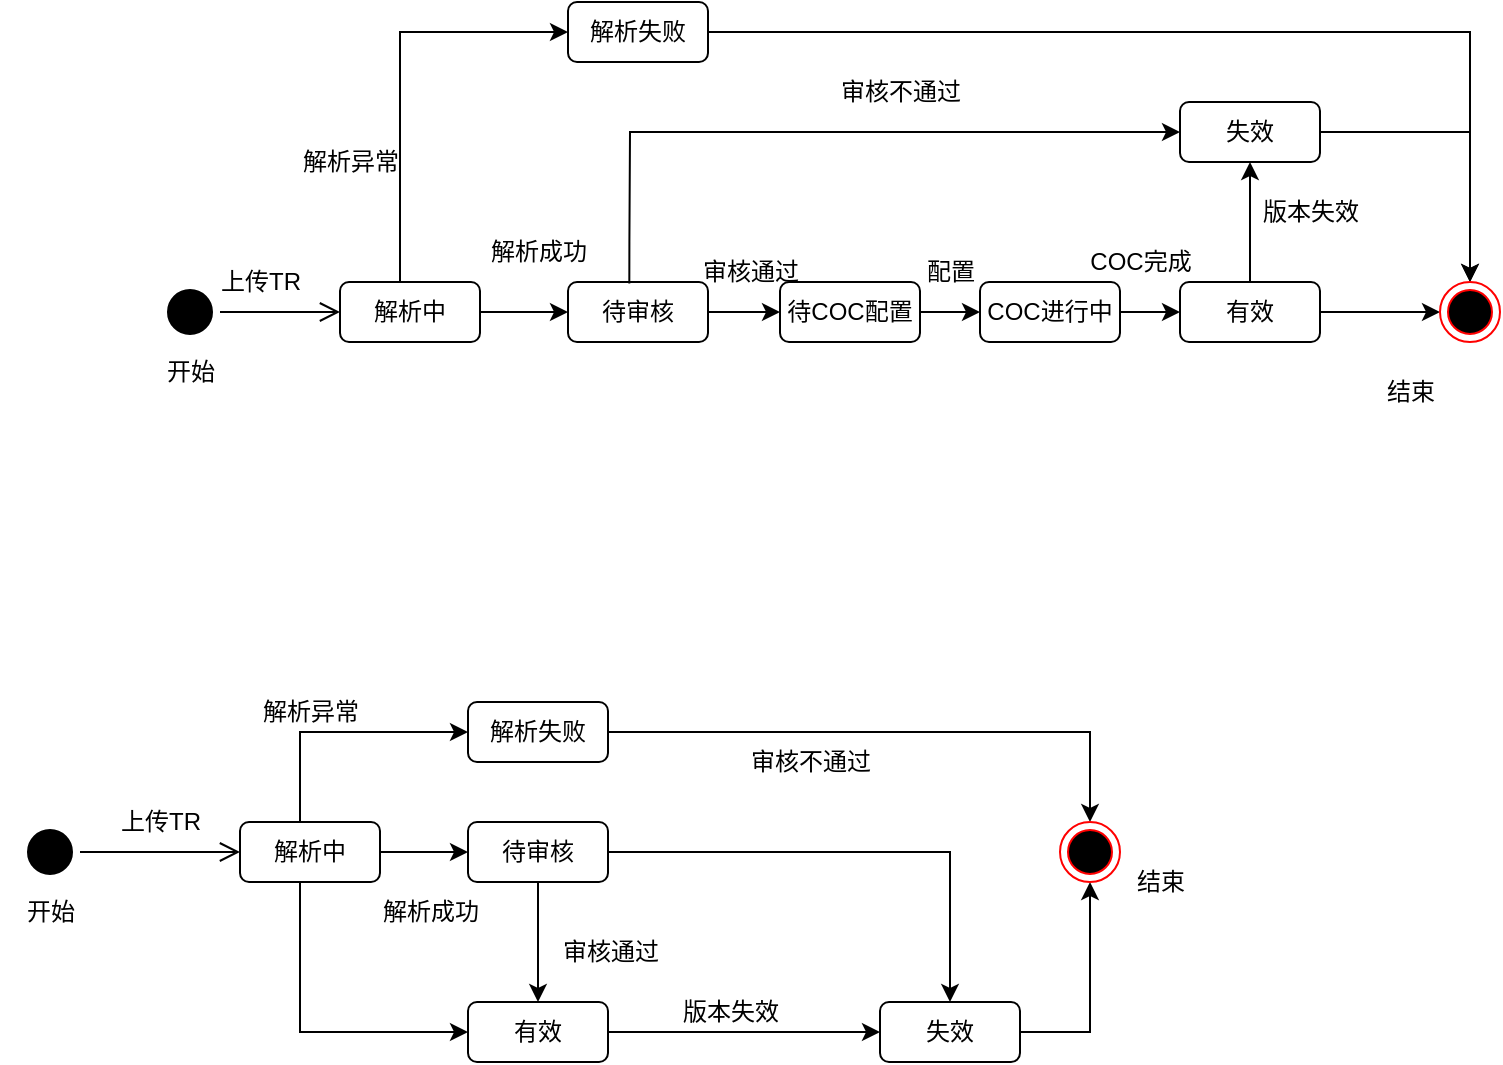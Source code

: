 <mxfile version="20.7.4" type="github">
  <diagram id="GGh0PMK7TENtvQgCUDVG" name="第 1 页">
    <mxGraphModel dx="724" dy="357" grid="1" gridSize="10" guides="1" tooltips="1" connect="1" arrows="1" fold="1" page="1" pageScale="1" pageWidth="827" pageHeight="1169" math="0" shadow="0">
      <root>
        <mxCell id="0" />
        <mxCell id="1" parent="0" />
        <mxCell id="SIEWy0c5TQ75hRiFOTAF-9" style="edgeStyle=orthogonalEdgeStyle;rounded=0;orthogonalLoop=1;jettySize=auto;html=1;strokeColor=#000000;" edge="1" parent="1" source="SIEWy0c5TQ75hRiFOTAF-1" target="SIEWy0c5TQ75hRiFOTAF-8">
          <mxGeometry relative="1" as="geometry" />
        </mxCell>
        <mxCell id="SIEWy0c5TQ75hRiFOTAF-12" style="edgeStyle=orthogonalEdgeStyle;rounded=0;orthogonalLoop=1;jettySize=auto;html=1;entryX=0;entryY=0.5;entryDx=0;entryDy=0;strokeColor=#000000;" edge="1" parent="1" source="SIEWy0c5TQ75hRiFOTAF-1" target="SIEWy0c5TQ75hRiFOTAF-11">
          <mxGeometry relative="1" as="geometry">
            <Array as="points">
              <mxPoint x="260" y="75" />
            </Array>
          </mxGeometry>
        </mxCell>
        <mxCell id="SIEWy0c5TQ75hRiFOTAF-1" value="解析中" style="rounded=1;whiteSpace=wrap;html=1;" vertex="1" parent="1">
          <mxGeometry x="230" y="200" width="70" height="30" as="geometry" />
        </mxCell>
        <mxCell id="SIEWy0c5TQ75hRiFOTAF-4" value="" style="ellipse;html=1;shape=startState;fillColor=#000000;strokeColor=#000000;" vertex="1" parent="1">
          <mxGeometry x="140" y="200" width="30" height="30" as="geometry" />
        </mxCell>
        <mxCell id="SIEWy0c5TQ75hRiFOTAF-5" value="" style="edgeStyle=orthogonalEdgeStyle;html=1;verticalAlign=bottom;endArrow=open;endSize=8;strokeColor=#000000;rounded=0;entryX=0;entryY=0.5;entryDx=0;entryDy=0;" edge="1" source="SIEWy0c5TQ75hRiFOTAF-4" parent="1" target="SIEWy0c5TQ75hRiFOTAF-1">
          <mxGeometry relative="1" as="geometry">
            <mxPoint x="230" y="225" as="targetPoint" />
          </mxGeometry>
        </mxCell>
        <mxCell id="SIEWy0c5TQ75hRiFOTAF-7" value="上传TR" style="text;html=1;align=center;verticalAlign=middle;resizable=0;points=[];autosize=1;strokeColor=none;fillColor=none;" vertex="1" parent="1">
          <mxGeometry x="160" y="185" width="60" height="30" as="geometry" />
        </mxCell>
        <mxCell id="SIEWy0c5TQ75hRiFOTAF-13" style="edgeStyle=orthogonalEdgeStyle;rounded=0;orthogonalLoop=1;jettySize=auto;html=1;entryX=0;entryY=0.5;entryDx=0;entryDy=0;strokeColor=#000000;" edge="1" parent="1" source="SIEWy0c5TQ75hRiFOTAF-8" target="SIEWy0c5TQ75hRiFOTAF-10">
          <mxGeometry relative="1" as="geometry" />
        </mxCell>
        <mxCell id="SIEWy0c5TQ75hRiFOTAF-8" value="待审核" style="rounded=1;whiteSpace=wrap;html=1;" vertex="1" parent="1">
          <mxGeometry x="344" y="200" width="70" height="30" as="geometry" />
        </mxCell>
        <mxCell id="SIEWy0c5TQ75hRiFOTAF-20" style="edgeStyle=orthogonalEdgeStyle;rounded=0;orthogonalLoop=1;jettySize=auto;html=1;strokeColor=#000000;" edge="1" parent="1" source="SIEWy0c5TQ75hRiFOTAF-10" target="SIEWy0c5TQ75hRiFOTAF-19">
          <mxGeometry relative="1" as="geometry" />
        </mxCell>
        <mxCell id="SIEWy0c5TQ75hRiFOTAF-10" value="待COC配置" style="rounded=1;whiteSpace=wrap;html=1;" vertex="1" parent="1">
          <mxGeometry x="450" y="200" width="70" height="30" as="geometry" />
        </mxCell>
        <mxCell id="SIEWy0c5TQ75hRiFOTAF-28" style="edgeStyle=orthogonalEdgeStyle;rounded=0;orthogonalLoop=1;jettySize=auto;html=1;strokeColor=#000000;" edge="1" parent="1" source="SIEWy0c5TQ75hRiFOTAF-11" target="SIEWy0c5TQ75hRiFOTAF-24">
          <mxGeometry relative="1" as="geometry" />
        </mxCell>
        <mxCell id="SIEWy0c5TQ75hRiFOTAF-11" value="解析失败" style="rounded=1;whiteSpace=wrap;html=1;" vertex="1" parent="1">
          <mxGeometry x="344" y="60" width="70" height="30" as="geometry" />
        </mxCell>
        <mxCell id="SIEWy0c5TQ75hRiFOTAF-67" style="edgeStyle=orthogonalEdgeStyle;rounded=0;orthogonalLoop=1;jettySize=auto;html=1;entryX=0;entryY=0.5;entryDx=0;entryDy=0;strokeColor=#000000;" edge="1" parent="1" source="SIEWy0c5TQ75hRiFOTAF-14" target="SIEWy0c5TQ75hRiFOTAF-24">
          <mxGeometry relative="1" as="geometry" />
        </mxCell>
        <mxCell id="SIEWy0c5TQ75hRiFOTAF-68" style="edgeStyle=orthogonalEdgeStyle;rounded=0;orthogonalLoop=1;jettySize=auto;html=1;entryX=0.5;entryY=1;entryDx=0;entryDy=0;strokeColor=#000000;" edge="1" parent="1" source="SIEWy0c5TQ75hRiFOTAF-14" target="SIEWy0c5TQ75hRiFOTAF-22">
          <mxGeometry relative="1" as="geometry" />
        </mxCell>
        <mxCell id="SIEWy0c5TQ75hRiFOTAF-14" value="有效" style="rounded=1;whiteSpace=wrap;html=1;" vertex="1" parent="1">
          <mxGeometry x="650" y="200" width="70" height="30" as="geometry" />
        </mxCell>
        <mxCell id="SIEWy0c5TQ75hRiFOTAF-19" value="COC进行中" style="rounded=1;whiteSpace=wrap;html=1;" vertex="1" parent="1">
          <mxGeometry x="550" y="200" width="70" height="30" as="geometry" />
        </mxCell>
        <mxCell id="SIEWy0c5TQ75hRiFOTAF-27" style="edgeStyle=orthogonalEdgeStyle;rounded=0;orthogonalLoop=1;jettySize=auto;html=1;strokeColor=#000000;" edge="1" parent="1" source="SIEWy0c5TQ75hRiFOTAF-22" target="SIEWy0c5TQ75hRiFOTAF-24">
          <mxGeometry relative="1" as="geometry" />
        </mxCell>
        <mxCell id="SIEWy0c5TQ75hRiFOTAF-22" value="失效" style="rounded=1;whiteSpace=wrap;html=1;" vertex="1" parent="1">
          <mxGeometry x="650" y="110" width="70" height="30" as="geometry" />
        </mxCell>
        <mxCell id="SIEWy0c5TQ75hRiFOTAF-24" value="" style="ellipse;html=1;shape=endState;fillColor=#000000;strokeColor=#ff0000;" vertex="1" parent="1">
          <mxGeometry x="780" y="200" width="30" height="30" as="geometry" />
        </mxCell>
        <mxCell id="SIEWy0c5TQ75hRiFOTAF-25" value="" style="endArrow=classic;html=1;rounded=0;strokeColor=#000000;exitX=1;exitY=0.5;exitDx=0;exitDy=0;entryX=0;entryY=0.5;entryDx=0;entryDy=0;edgeStyle=orthogonalEdgeStyle;" edge="1" parent="1" source="SIEWy0c5TQ75hRiFOTAF-19" target="SIEWy0c5TQ75hRiFOTAF-14">
          <mxGeometry width="50" height="50" relative="1" as="geometry">
            <mxPoint x="370" y="300" as="sourcePoint" />
            <mxPoint x="420" y="250" as="targetPoint" />
          </mxGeometry>
        </mxCell>
        <mxCell id="SIEWy0c5TQ75hRiFOTAF-29" value="开始" style="text;html=1;align=center;verticalAlign=middle;resizable=0;points=[];autosize=1;strokeColor=none;fillColor=none;" vertex="1" parent="1">
          <mxGeometry x="130" y="230" width="50" height="30" as="geometry" />
        </mxCell>
        <mxCell id="SIEWy0c5TQ75hRiFOTAF-30" value="结束" style="text;html=1;align=center;verticalAlign=middle;resizable=0;points=[];autosize=1;strokeColor=none;fillColor=none;" vertex="1" parent="1">
          <mxGeometry x="740" y="240" width="50" height="30" as="geometry" />
        </mxCell>
        <mxCell id="SIEWy0c5TQ75hRiFOTAF-31" value="" style="endArrow=classic;html=1;rounded=0;strokeColor=#000000;exitX=0.438;exitY=0.026;exitDx=0;exitDy=0;exitPerimeter=0;edgeStyle=orthogonalEdgeStyle;" edge="1" parent="1" source="SIEWy0c5TQ75hRiFOTAF-8" target="SIEWy0c5TQ75hRiFOTAF-22">
          <mxGeometry width="50" height="50" relative="1" as="geometry">
            <mxPoint x="370" y="300" as="sourcePoint" />
            <mxPoint x="420" y="250" as="targetPoint" />
            <Array as="points">
              <mxPoint x="375" y="180" />
              <mxPoint x="375" y="125" />
            </Array>
          </mxGeometry>
        </mxCell>
        <mxCell id="SIEWy0c5TQ75hRiFOTAF-32" value="解析异常" style="text;html=1;align=center;verticalAlign=middle;resizable=0;points=[];autosize=1;strokeColor=none;fillColor=none;" vertex="1" parent="1">
          <mxGeometry x="200" y="125" width="70" height="30" as="geometry" />
        </mxCell>
        <mxCell id="SIEWy0c5TQ75hRiFOTAF-34" value="解析成功" style="text;html=1;align=center;verticalAlign=middle;resizable=0;points=[];autosize=1;strokeColor=none;fillColor=none;" vertex="1" parent="1">
          <mxGeometry x="294" y="170" width="70" height="30" as="geometry" />
        </mxCell>
        <mxCell id="SIEWy0c5TQ75hRiFOTAF-35" value="审核通过" style="text;html=1;align=center;verticalAlign=middle;resizable=0;points=[];autosize=1;strokeColor=none;fillColor=none;" vertex="1" parent="1">
          <mxGeometry x="400" y="180" width="70" height="30" as="geometry" />
        </mxCell>
        <mxCell id="SIEWy0c5TQ75hRiFOTAF-36" value="配置" style="text;html=1;align=center;verticalAlign=middle;resizable=0;points=[];autosize=1;strokeColor=none;fillColor=none;" vertex="1" parent="1">
          <mxGeometry x="510" y="180" width="50" height="30" as="geometry" />
        </mxCell>
        <mxCell id="SIEWy0c5TQ75hRiFOTAF-37" value="审核不通过" style="text;html=1;align=center;verticalAlign=middle;resizable=0;points=[];autosize=1;strokeColor=none;fillColor=none;" vertex="1" parent="1">
          <mxGeometry x="470" y="90" width="80" height="30" as="geometry" />
        </mxCell>
        <mxCell id="SIEWy0c5TQ75hRiFOTAF-39" style="edgeStyle=orthogonalEdgeStyle;rounded=0;orthogonalLoop=1;jettySize=auto;html=1;strokeColor=#000000;" edge="1" parent="1" source="SIEWy0c5TQ75hRiFOTAF-42" target="SIEWy0c5TQ75hRiFOTAF-47">
          <mxGeometry relative="1" as="geometry" />
        </mxCell>
        <mxCell id="SIEWy0c5TQ75hRiFOTAF-40" style="edgeStyle=orthogonalEdgeStyle;rounded=0;orthogonalLoop=1;jettySize=auto;html=1;entryX=0;entryY=0.5;entryDx=0;entryDy=0;strokeColor=#000000;" edge="1" parent="1" source="SIEWy0c5TQ75hRiFOTAF-42" target="SIEWy0c5TQ75hRiFOTAF-51">
          <mxGeometry relative="1" as="geometry">
            <Array as="points">
              <mxPoint x="210" y="425" />
            </Array>
          </mxGeometry>
        </mxCell>
        <mxCell id="SIEWy0c5TQ75hRiFOTAF-41" style="edgeStyle=orthogonalEdgeStyle;rounded=0;orthogonalLoop=1;jettySize=auto;html=1;entryX=0;entryY=0.5;entryDx=0;entryDy=0;strokeColor=#000000;" edge="1" parent="1" source="SIEWy0c5TQ75hRiFOTAF-42" target="SIEWy0c5TQ75hRiFOTAF-53">
          <mxGeometry relative="1" as="geometry">
            <Array as="points">
              <mxPoint x="210" y="575" />
            </Array>
          </mxGeometry>
        </mxCell>
        <mxCell id="SIEWy0c5TQ75hRiFOTAF-42" value="解析中" style="rounded=1;whiteSpace=wrap;html=1;" vertex="1" parent="1">
          <mxGeometry x="180" y="470" width="70" height="30" as="geometry" />
        </mxCell>
        <mxCell id="SIEWy0c5TQ75hRiFOTAF-43" value="" style="ellipse;html=1;shape=startState;fillColor=#000000;strokeColor=#000000;" vertex="1" parent="1">
          <mxGeometry x="70" y="470" width="30" height="30" as="geometry" />
        </mxCell>
        <mxCell id="SIEWy0c5TQ75hRiFOTAF-44" value="" style="edgeStyle=orthogonalEdgeStyle;html=1;verticalAlign=bottom;endArrow=open;endSize=8;strokeColor=#000000;rounded=0;entryX=0;entryY=0.5;entryDx=0;entryDy=0;" edge="1" parent="1" source="SIEWy0c5TQ75hRiFOTAF-43" target="SIEWy0c5TQ75hRiFOTAF-42">
          <mxGeometry relative="1" as="geometry">
            <mxPoint x="180" y="495" as="targetPoint" />
          </mxGeometry>
        </mxCell>
        <mxCell id="SIEWy0c5TQ75hRiFOTAF-45" value="上传TR" style="text;html=1;align=center;verticalAlign=middle;resizable=0;points=[];autosize=1;strokeColor=none;fillColor=none;" vertex="1" parent="1">
          <mxGeometry x="110" y="455" width="60" height="30" as="geometry" />
        </mxCell>
        <mxCell id="SIEWy0c5TQ75hRiFOTAF-70" style="edgeStyle=orthogonalEdgeStyle;rounded=0;orthogonalLoop=1;jettySize=auto;html=1;strokeColor=#000000;" edge="1" parent="1" source="SIEWy0c5TQ75hRiFOTAF-47" target="SIEWy0c5TQ75hRiFOTAF-53">
          <mxGeometry relative="1" as="geometry" />
        </mxCell>
        <mxCell id="SIEWy0c5TQ75hRiFOTAF-47" value="待审核" style="rounded=1;whiteSpace=wrap;html=1;" vertex="1" parent="1">
          <mxGeometry x="294" y="470" width="70" height="30" as="geometry" />
        </mxCell>
        <mxCell id="SIEWy0c5TQ75hRiFOTAF-50" style="edgeStyle=orthogonalEdgeStyle;rounded=0;orthogonalLoop=1;jettySize=auto;html=1;strokeColor=#000000;" edge="1" parent="1" source="SIEWy0c5TQ75hRiFOTAF-51" target="SIEWy0c5TQ75hRiFOTAF-57">
          <mxGeometry relative="1" as="geometry" />
        </mxCell>
        <mxCell id="SIEWy0c5TQ75hRiFOTAF-51" value="解析失败" style="rounded=1;whiteSpace=wrap;html=1;" vertex="1" parent="1">
          <mxGeometry x="294" y="410" width="70" height="30" as="geometry" />
        </mxCell>
        <mxCell id="SIEWy0c5TQ75hRiFOTAF-52" style="edgeStyle=orthogonalEdgeStyle;rounded=0;orthogonalLoop=1;jettySize=auto;html=1;entryX=0;entryY=0.5;entryDx=0;entryDy=0;strokeColor=#000000;" edge="1" parent="1" source="SIEWy0c5TQ75hRiFOTAF-53" target="SIEWy0c5TQ75hRiFOTAF-56">
          <mxGeometry relative="1" as="geometry">
            <Array as="points" />
          </mxGeometry>
        </mxCell>
        <mxCell id="SIEWy0c5TQ75hRiFOTAF-53" value="有效" style="rounded=1;whiteSpace=wrap;html=1;" vertex="1" parent="1">
          <mxGeometry x="294" y="560" width="70" height="30" as="geometry" />
        </mxCell>
        <mxCell id="SIEWy0c5TQ75hRiFOTAF-55" style="edgeStyle=orthogonalEdgeStyle;rounded=0;orthogonalLoop=1;jettySize=auto;html=1;strokeColor=#000000;" edge="1" parent="1" source="SIEWy0c5TQ75hRiFOTAF-56" target="SIEWy0c5TQ75hRiFOTAF-57">
          <mxGeometry relative="1" as="geometry" />
        </mxCell>
        <mxCell id="SIEWy0c5TQ75hRiFOTAF-56" value="失效" style="rounded=1;whiteSpace=wrap;html=1;" vertex="1" parent="1">
          <mxGeometry x="500" y="560" width="70" height="30" as="geometry" />
        </mxCell>
        <mxCell id="SIEWy0c5TQ75hRiFOTAF-57" value="" style="ellipse;html=1;shape=endState;fillColor=#000000;strokeColor=#ff0000;" vertex="1" parent="1">
          <mxGeometry x="590" y="470" width="30" height="30" as="geometry" />
        </mxCell>
        <mxCell id="SIEWy0c5TQ75hRiFOTAF-59" value="开始" style="text;html=1;align=center;verticalAlign=middle;resizable=0;points=[];autosize=1;strokeColor=none;fillColor=none;" vertex="1" parent="1">
          <mxGeometry x="60" y="500" width="50" height="30" as="geometry" />
        </mxCell>
        <mxCell id="SIEWy0c5TQ75hRiFOTAF-60" value="" style="endArrow=classic;html=1;rounded=0;strokeColor=#000000;exitX=1;exitY=0.5;exitDx=0;exitDy=0;entryX=0.5;entryY=0;entryDx=0;entryDy=0;edgeStyle=orthogonalEdgeStyle;" edge="1" parent="1" source="SIEWy0c5TQ75hRiFOTAF-47" target="SIEWy0c5TQ75hRiFOTAF-56">
          <mxGeometry width="50" height="50" relative="1" as="geometry">
            <mxPoint x="320" y="570" as="sourcePoint" />
            <mxPoint x="370" y="520" as="targetPoint" />
            <Array as="points">
              <mxPoint x="535" y="485" />
            </Array>
          </mxGeometry>
        </mxCell>
        <mxCell id="SIEWy0c5TQ75hRiFOTAF-61" value="解析异常" style="text;html=1;align=center;verticalAlign=middle;resizable=0;points=[];autosize=1;strokeColor=none;fillColor=none;" vertex="1" parent="1">
          <mxGeometry x="180" y="400" width="70" height="30" as="geometry" />
        </mxCell>
        <mxCell id="SIEWy0c5TQ75hRiFOTAF-62" value="解析成功" style="text;html=1;align=center;verticalAlign=middle;resizable=0;points=[];autosize=1;strokeColor=none;fillColor=none;" vertex="1" parent="1">
          <mxGeometry x="240" y="500" width="70" height="30" as="geometry" />
        </mxCell>
        <mxCell id="SIEWy0c5TQ75hRiFOTAF-63" value="审核通过" style="text;html=1;align=center;verticalAlign=middle;resizable=0;points=[];autosize=1;strokeColor=none;fillColor=none;" vertex="1" parent="1">
          <mxGeometry x="330" y="520" width="70" height="30" as="geometry" />
        </mxCell>
        <mxCell id="SIEWy0c5TQ75hRiFOTAF-65" value="审核不通过" style="text;html=1;align=center;verticalAlign=middle;resizable=0;points=[];autosize=1;strokeColor=none;fillColor=none;" vertex="1" parent="1">
          <mxGeometry x="425" y="425" width="80" height="30" as="geometry" />
        </mxCell>
        <mxCell id="SIEWy0c5TQ75hRiFOTAF-66" value="版本失效" style="text;html=1;align=center;verticalAlign=middle;resizable=0;points=[];autosize=1;strokeColor=none;fillColor=none;" vertex="1" parent="1">
          <mxGeometry x="390" y="550" width="70" height="30" as="geometry" />
        </mxCell>
        <mxCell id="SIEWy0c5TQ75hRiFOTAF-69" value="版本失效" style="text;html=1;align=center;verticalAlign=middle;resizable=0;points=[];autosize=1;strokeColor=none;fillColor=none;" vertex="1" parent="1">
          <mxGeometry x="680" y="150" width="70" height="30" as="geometry" />
        </mxCell>
        <mxCell id="SIEWy0c5TQ75hRiFOTAF-71" value="结束" style="text;html=1;align=center;verticalAlign=middle;resizable=0;points=[];autosize=1;strokeColor=none;fillColor=none;" vertex="1" parent="1">
          <mxGeometry x="615" y="485" width="50" height="30" as="geometry" />
        </mxCell>
        <mxCell id="SIEWy0c5TQ75hRiFOTAF-73" value="COC完成" style="text;html=1;align=center;verticalAlign=middle;resizable=0;points=[];autosize=1;strokeColor=none;fillColor=none;" vertex="1" parent="1">
          <mxGeometry x="595" y="175" width="70" height="30" as="geometry" />
        </mxCell>
      </root>
    </mxGraphModel>
  </diagram>
</mxfile>
